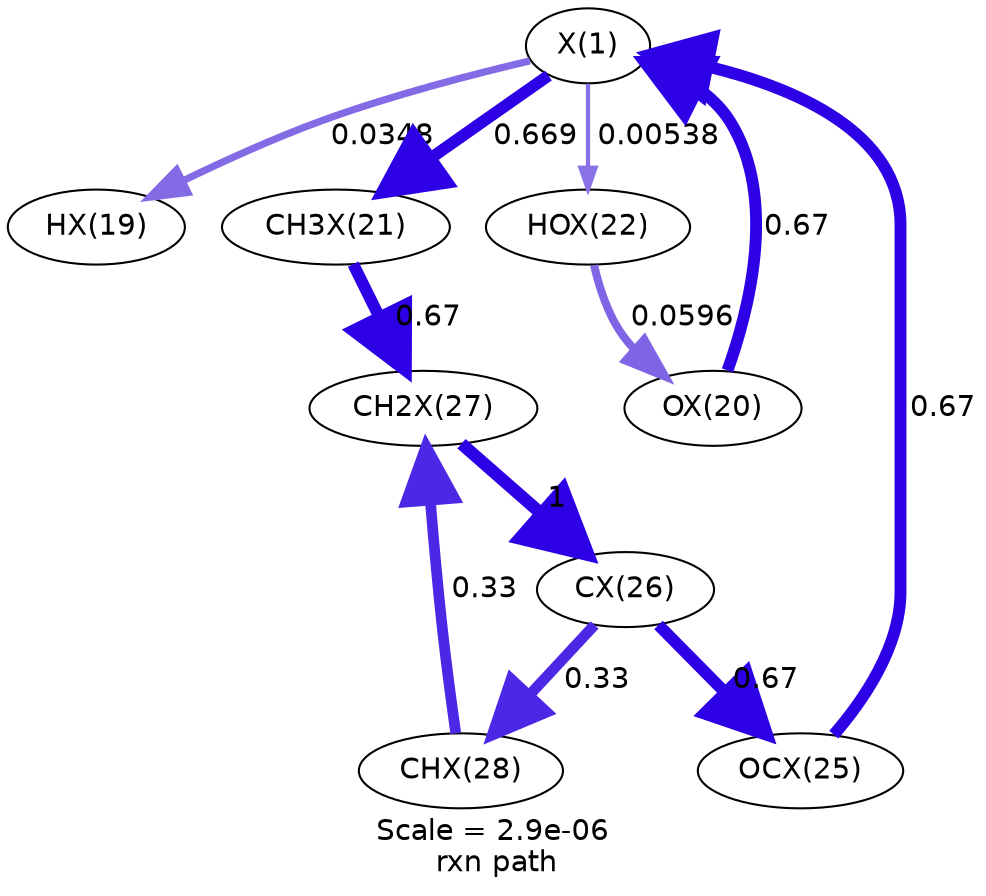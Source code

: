 digraph reaction_paths {
center=1;
s22 -> s23[fontname="Helvetica", penwidth=3.46, arrowsize=1.73, color="0.7, 0.535, 0.9"
, label=" 0.0348"];
s24 -> s22[fontname="Helvetica", penwidth=5.7, arrowsize=2.85, color="0.7, 1.17, 0.9"
, label=" 0.67"];
s22 -> s26[fontname="Helvetica", penwidth=2.06, arrowsize=1.03, color="0.7, 0.505, 0.9"
, label=" 0.00538"];
s22 -> s25[fontname="Helvetica", penwidth=5.7, arrowsize=2.85, color="0.7, 1.17, 0.9"
, label=" 0.669"];
s29 -> s22[fontname="Helvetica", penwidth=5.7, arrowsize=2.85, color="0.7, 1.17, 0.9"
, label=" 0.67"];
s26 -> s24[fontname="Helvetica", penwidth=3.87, arrowsize=1.94, color="0.7, 0.56, 0.9"
, label=" 0.0596"];
s25 -> s31[fontname="Helvetica", penwidth=5.7, arrowsize=2.85, color="0.7, 1.17, 0.9"
, label=" 0.67"];
s32 -> s31[fontname="Helvetica", penwidth=5.16, arrowsize=2.58, color="0.7, 0.83, 0.9"
, label=" 0.33"];
s31 -> s30[fontname="Helvetica", penwidth=6, arrowsize=3, color="0.7, 1.5, 0.9"
, label=" 1"];
s30 -> s32[fontname="Helvetica", penwidth=5.16, arrowsize=2.58, color="0.7, 0.83, 0.9"
, label=" 0.33"];
s30 -> s29[fontname="Helvetica", penwidth=5.7, arrowsize=2.85, color="0.7, 1.17, 0.9"
, label=" 0.67"];
s22 [ fontname="Helvetica", label="X(1)"];
s23 [ fontname="Helvetica", label="HX(19)"];
s24 [ fontname="Helvetica", label="OX(20)"];
s25 [ fontname="Helvetica", label="CH3X(21)"];
s26 [ fontname="Helvetica", label="HOX(22)"];
s29 [ fontname="Helvetica", label="OCX(25)"];
s30 [ fontname="Helvetica", label="CX(26)"];
s31 [ fontname="Helvetica", label="CH2X(27)"];
s32 [ fontname="Helvetica", label="CHX(28)"];
 label = "Scale = 2.9e-06\l rxn path";
 fontname = "Helvetica";
}
